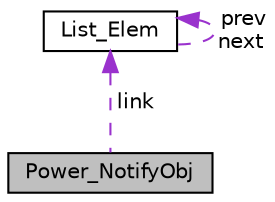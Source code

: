 digraph "Power_NotifyObj"
{
  edge [fontname="Helvetica",fontsize="10",labelfontname="Helvetica",labelfontsize="10"];
  node [fontname="Helvetica",fontsize="10",shape=record];
  Node1 [label="Power_NotifyObj",height=0.2,width=0.4,color="black", fillcolor="grey75", style="filled", fontcolor="black"];
  Node2 -> Node1 [dir="back",color="darkorchid3",fontsize="10",style="dashed",label=" link" ];
  Node2 [label="List_Elem",height=0.2,width=0.4,color="black", fillcolor="white", style="filled",URL="$struct_list___elem.html"];
  Node2 -> Node2 [dir="back",color="darkorchid3",fontsize="10",style="dashed",label=" prev\nnext" ];
}
